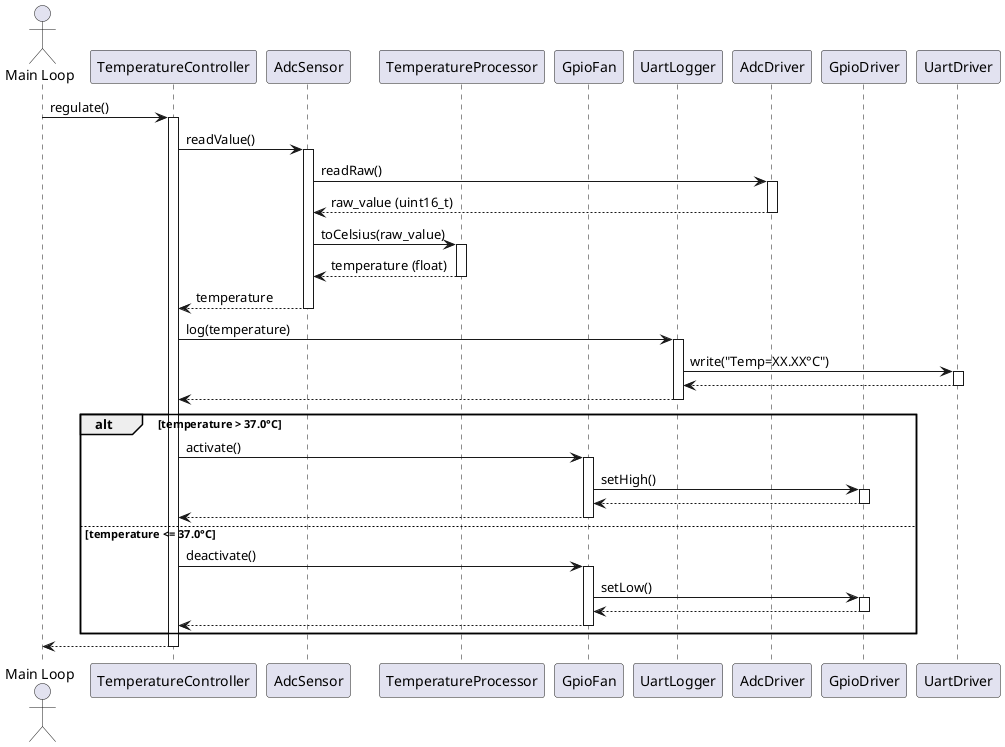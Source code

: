 @startuml temperature_control_sequence

actor "Main Loop" as main
participant "TemperatureController" as controller
participant "AdcSensor" as sensor
participant "TemperatureProcessor" as processor
participant "GpioFan" as fan
participant "UartLogger" as logger
participant "AdcDriver" as adc_drv
participant "GpioDriver" as gpio_drv
participant "UartDriver" as uart_drv

main -> controller: regulate()
activate controller

controller -> sensor: readValue()
activate sensor

sensor -> adc_drv: readRaw()
activate adc_drv
adc_drv --> sensor: raw_value (uint16_t)
deactivate adc_drv

sensor -> processor: toCelsius(raw_value)
activate processor
processor --> sensor: temperature (float)
deactivate processor

sensor --> controller: temperature
deactivate sensor

controller -> logger: log(temperature)
activate logger

logger -> uart_drv: write("Temp=XX.XX°C")
activate uart_drv
uart_drv --> logger: 
deactivate uart_drv

logger --> controller: 
deactivate logger

alt temperature > 37.0°C
    controller -> fan: activate()
    activate fan
    
    fan -> gpio_drv: setHigh()
    activate gpio_drv
    gpio_drv --> fan: 
    deactivate gpio_drv
    
    fan --> controller: 
    deactivate fan
else temperature <= 37.0°C
    controller -> fan: deactivate()
    activate fan
    
    fan -> gpio_drv: setLow()
    activate gpio_drv
    gpio_drv --> fan: 
    deactivate gpio_drv
    
    fan --> controller: 
    deactivate fan
end

controller --> main: 
deactivate controller

@enduml
